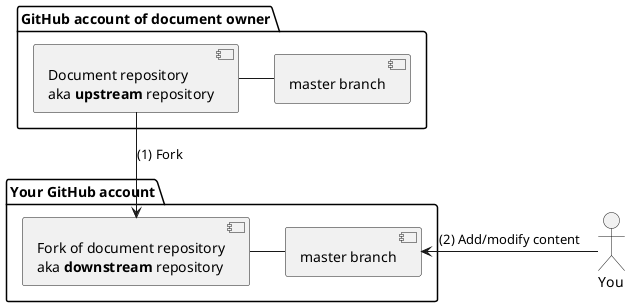 @startuml

package "GitHub account of document owner" {
    [Document repository\naka <b>upstream</b> repository] as Upstream
    [master branch] as Master

    Upstream - Master
}

package "Your GitHub account" {
    [Fork of document repository\naka <b>downstream</b> repository] as Downstream
    [master branch] as ContribMaster

    Downstream - ContribMaster
}

Upstream --> Downstream : (1) Fork

actor You

You -> ContribMaster : (2) Add/modify content

@enduml